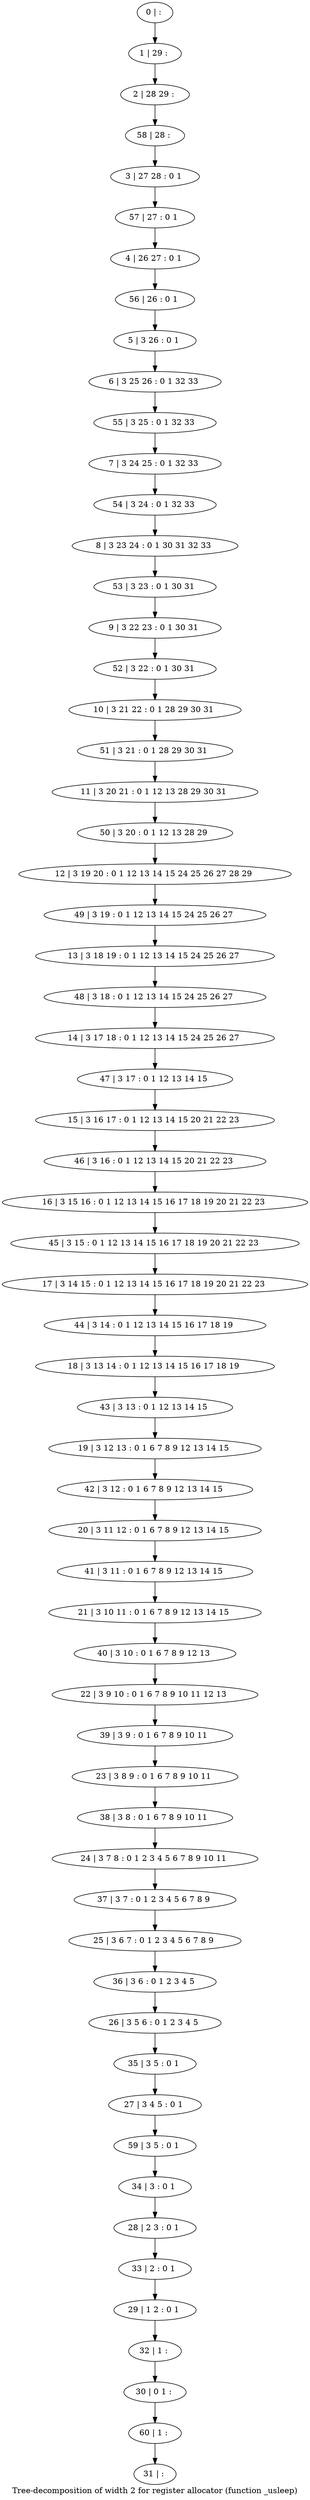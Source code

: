 digraph G {
graph [label="Tree-decomposition of width 2 for register allocator (function _usleep)"]
0[label="0 | : "];
1[label="1 | 29 : "];
2[label="2 | 28 29 : "];
3[label="3 | 27 28 : 0 1 "];
4[label="4 | 26 27 : 0 1 "];
5[label="5 | 3 26 : 0 1 "];
6[label="6 | 3 25 26 : 0 1 32 33 "];
7[label="7 | 3 24 25 : 0 1 32 33 "];
8[label="8 | 3 23 24 : 0 1 30 31 32 33 "];
9[label="9 | 3 22 23 : 0 1 30 31 "];
10[label="10 | 3 21 22 : 0 1 28 29 30 31 "];
11[label="11 | 3 20 21 : 0 1 12 13 28 29 30 31 "];
12[label="12 | 3 19 20 : 0 1 12 13 14 15 24 25 26 27 28 29 "];
13[label="13 | 3 18 19 : 0 1 12 13 14 15 24 25 26 27 "];
14[label="14 | 3 17 18 : 0 1 12 13 14 15 24 25 26 27 "];
15[label="15 | 3 16 17 : 0 1 12 13 14 15 20 21 22 23 "];
16[label="16 | 3 15 16 : 0 1 12 13 14 15 16 17 18 19 20 21 22 23 "];
17[label="17 | 3 14 15 : 0 1 12 13 14 15 16 17 18 19 20 21 22 23 "];
18[label="18 | 3 13 14 : 0 1 12 13 14 15 16 17 18 19 "];
19[label="19 | 3 12 13 : 0 1 6 7 8 9 12 13 14 15 "];
20[label="20 | 3 11 12 : 0 1 6 7 8 9 12 13 14 15 "];
21[label="21 | 3 10 11 : 0 1 6 7 8 9 12 13 14 15 "];
22[label="22 | 3 9 10 : 0 1 6 7 8 9 10 11 12 13 "];
23[label="23 | 3 8 9 : 0 1 6 7 8 9 10 11 "];
24[label="24 | 3 7 8 : 0 1 2 3 4 5 6 7 8 9 10 11 "];
25[label="25 | 3 6 7 : 0 1 2 3 4 5 6 7 8 9 "];
26[label="26 | 3 5 6 : 0 1 2 3 4 5 "];
27[label="27 | 3 4 5 : 0 1 "];
28[label="28 | 2 3 : 0 1 "];
29[label="29 | 1 2 : 0 1 "];
30[label="30 | 0 1 : "];
31[label="31 | : "];
32[label="32 | 1 : "];
33[label="33 | 2 : 0 1 "];
34[label="34 | 3 : 0 1 "];
35[label="35 | 3 5 : 0 1 "];
36[label="36 | 3 6 : 0 1 2 3 4 5 "];
37[label="37 | 3 7 : 0 1 2 3 4 5 6 7 8 9 "];
38[label="38 | 3 8 : 0 1 6 7 8 9 10 11 "];
39[label="39 | 3 9 : 0 1 6 7 8 9 10 11 "];
40[label="40 | 3 10 : 0 1 6 7 8 9 12 13 "];
41[label="41 | 3 11 : 0 1 6 7 8 9 12 13 14 15 "];
42[label="42 | 3 12 : 0 1 6 7 8 9 12 13 14 15 "];
43[label="43 | 3 13 : 0 1 12 13 14 15 "];
44[label="44 | 3 14 : 0 1 12 13 14 15 16 17 18 19 "];
45[label="45 | 3 15 : 0 1 12 13 14 15 16 17 18 19 20 21 22 23 "];
46[label="46 | 3 16 : 0 1 12 13 14 15 20 21 22 23 "];
47[label="47 | 3 17 : 0 1 12 13 14 15 "];
48[label="48 | 3 18 : 0 1 12 13 14 15 24 25 26 27 "];
49[label="49 | 3 19 : 0 1 12 13 14 15 24 25 26 27 "];
50[label="50 | 3 20 : 0 1 12 13 28 29 "];
51[label="51 | 3 21 : 0 1 28 29 30 31 "];
52[label="52 | 3 22 : 0 1 30 31 "];
53[label="53 | 3 23 : 0 1 30 31 "];
54[label="54 | 3 24 : 0 1 32 33 "];
55[label="55 | 3 25 : 0 1 32 33 "];
56[label="56 | 26 : 0 1 "];
57[label="57 | 27 : 0 1 "];
58[label="58 | 28 : "];
59[label="59 | 3 5 : 0 1 "];
60[label="60 | 1 : "];
0->1 ;
1->2 ;
5->6 ;
32->30 ;
29->32 ;
33->29 ;
28->33 ;
34->28 ;
35->27 ;
26->35 ;
36->26 ;
25->36 ;
37->25 ;
24->37 ;
38->24 ;
23->38 ;
39->23 ;
22->39 ;
40->22 ;
21->40 ;
41->21 ;
20->41 ;
42->20 ;
19->42 ;
43->19 ;
18->43 ;
44->18 ;
17->44 ;
45->17 ;
16->45 ;
46->16 ;
15->46 ;
47->15 ;
14->47 ;
48->14 ;
13->48 ;
49->13 ;
12->49 ;
50->12 ;
11->50 ;
51->11 ;
10->51 ;
52->10 ;
9->52 ;
53->9 ;
8->53 ;
54->8 ;
7->54 ;
55->7 ;
6->55 ;
56->5 ;
4->56 ;
57->4 ;
3->57 ;
58->3 ;
2->58 ;
59->34 ;
27->59 ;
60->31 ;
30->60 ;
}
